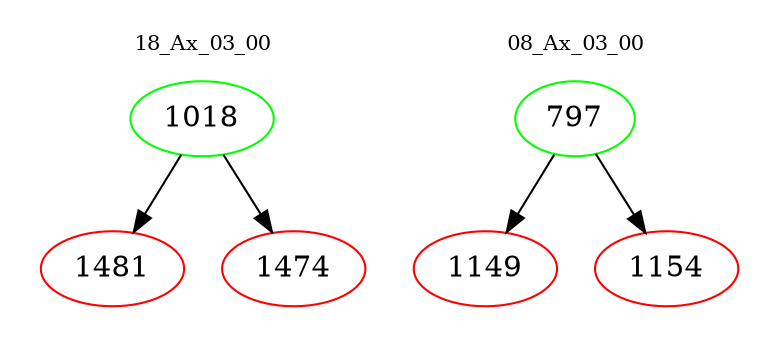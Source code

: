 digraph{
subgraph cluster_0 {
color = white
label = "18_Ax_03_00";
fontsize=10;
T0_1018 [label="1018", color="green"]
T0_1018 -> T0_1481 [color="black"]
T0_1481 [label="1481", color="red"]
T0_1018 -> T0_1474 [color="black"]
T0_1474 [label="1474", color="red"]
}
subgraph cluster_1 {
color = white
label = "08_Ax_03_00";
fontsize=10;
T1_797 [label="797", color="green"]
T1_797 -> T1_1149 [color="black"]
T1_1149 [label="1149", color="red"]
T1_797 -> T1_1154 [color="black"]
T1_1154 [label="1154", color="red"]
}
}
